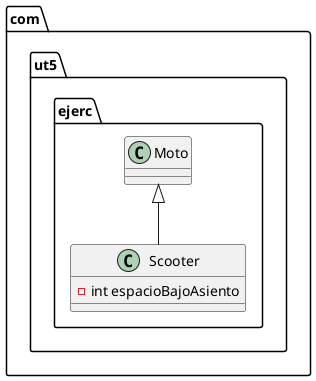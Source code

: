 @startuml
package com.ut5.ejerc {
  class Scooter {
    - int espacioBajoAsiento
  }
  Moto <|-- Scooter
}
@enduml

